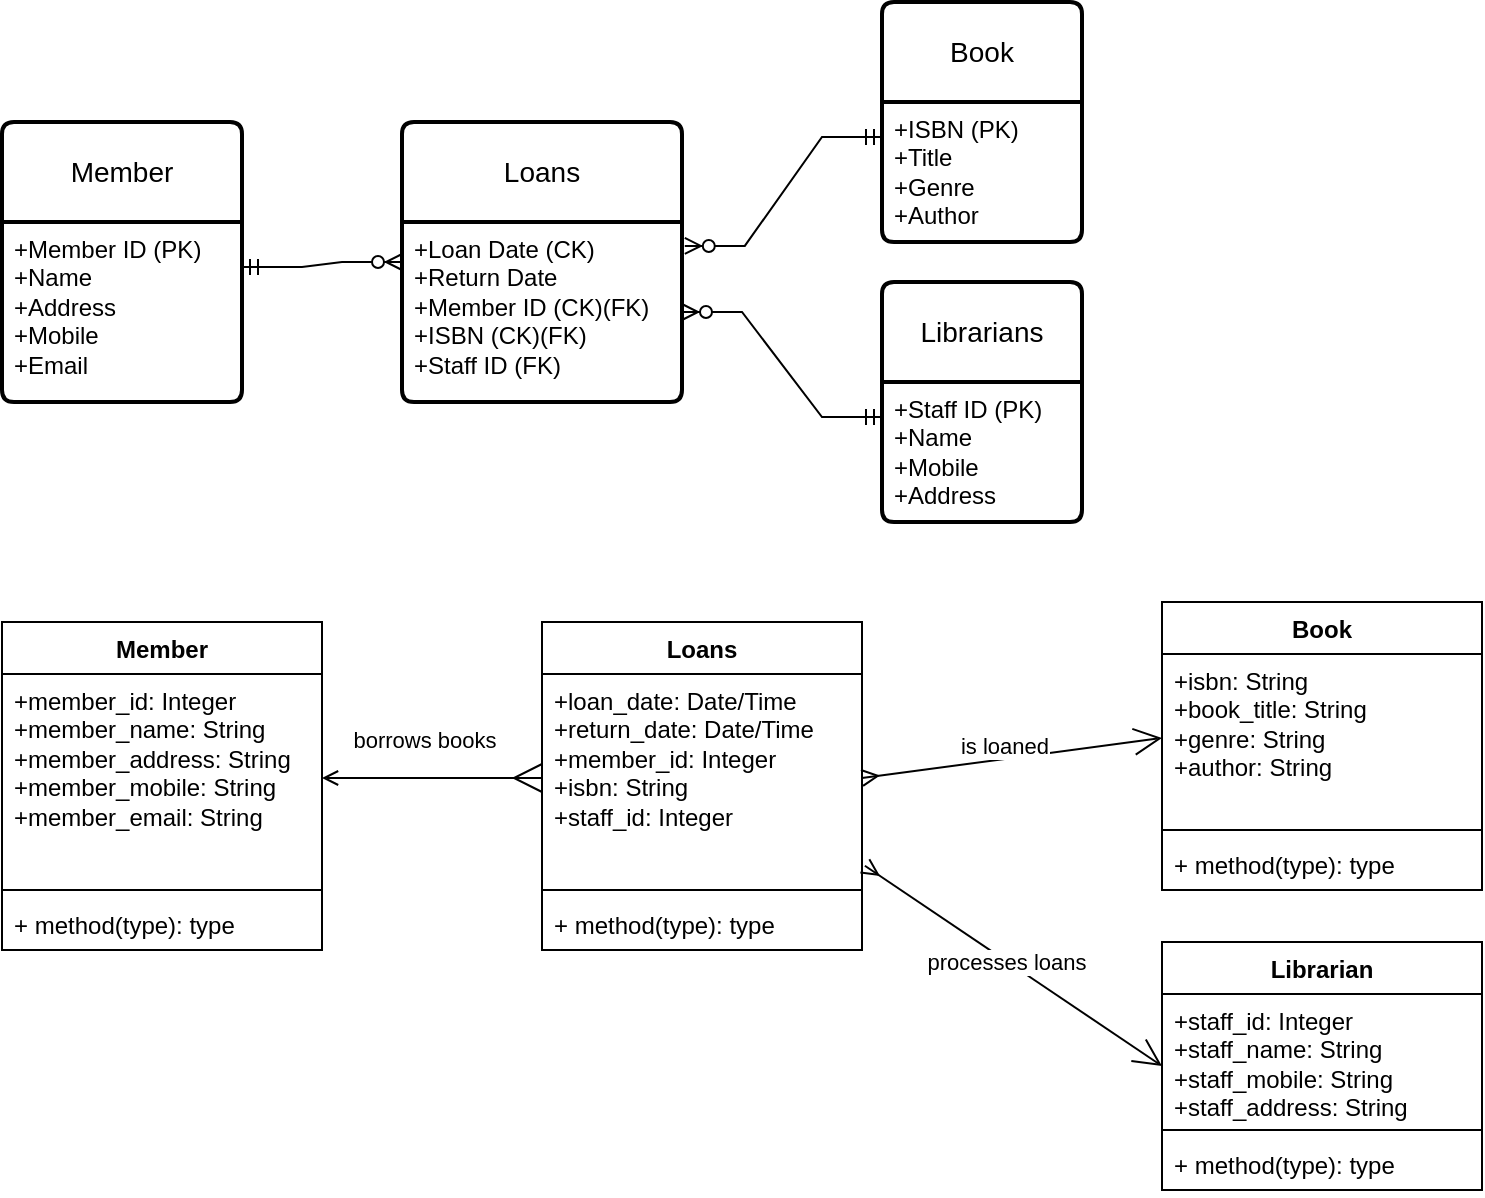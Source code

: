 <mxfile version="24.4.9" type="github">
  <diagram name="Page-1" id="GdCb9U8O7wZpwN62sQ-e">
    <mxGraphModel dx="954" dy="618" grid="1" gridSize="10" guides="1" tooltips="1" connect="1" arrows="1" fold="1" page="1" pageScale="1" pageWidth="850" pageHeight="1100" math="0" shadow="0">
      <root>
        <mxCell id="0" />
        <mxCell id="1" parent="0" />
        <mxCell id="bn6MlCVHY6HRNkUqiRWb-6" value="Book" style="swimlane;childLayout=stackLayout;horizontal=1;startSize=50;horizontalStack=0;rounded=1;fontSize=14;fontStyle=0;strokeWidth=2;resizeParent=0;resizeLast=1;shadow=0;dashed=0;align=center;arcSize=4;whiteSpace=wrap;html=1;" vertex="1" parent="1">
          <mxGeometry x="460" y="290" width="100" height="120" as="geometry" />
        </mxCell>
        <mxCell id="bn6MlCVHY6HRNkUqiRWb-7" value="+ISBN (PK)&lt;br&gt;+Title&lt;br&gt;+Genre&lt;div&gt;+Author&lt;/div&gt;" style="align=left;strokeColor=none;fillColor=none;spacingLeft=4;fontSize=12;verticalAlign=top;resizable=0;rotatable=0;part=1;html=1;" vertex="1" parent="bn6MlCVHY6HRNkUqiRWb-6">
          <mxGeometry y="50" width="100" height="70" as="geometry" />
        </mxCell>
        <mxCell id="bn6MlCVHY6HRNkUqiRWb-8" value="Member" style="swimlane;childLayout=stackLayout;horizontal=1;startSize=50;horizontalStack=0;rounded=1;fontSize=14;fontStyle=0;strokeWidth=2;resizeParent=0;resizeLast=1;shadow=0;dashed=0;align=center;arcSize=4;whiteSpace=wrap;html=1;" vertex="1" parent="1">
          <mxGeometry x="20" y="350" width="120" height="140" as="geometry" />
        </mxCell>
        <mxCell id="bn6MlCVHY6HRNkUqiRWb-9" value="+Member ID (PK)&lt;br&gt;+Name&lt;br&gt;+Address&lt;div&gt;+Mobile&lt;/div&gt;&lt;div&gt;+Email&lt;/div&gt;" style="align=left;strokeColor=none;fillColor=none;spacingLeft=4;fontSize=12;verticalAlign=top;resizable=0;rotatable=0;part=1;html=1;" vertex="1" parent="bn6MlCVHY6HRNkUqiRWb-8">
          <mxGeometry y="50" width="120" height="90" as="geometry" />
        </mxCell>
        <mxCell id="bn6MlCVHY6HRNkUqiRWb-10" value="Loans" style="swimlane;childLayout=stackLayout;horizontal=1;startSize=50;horizontalStack=0;rounded=1;fontSize=14;fontStyle=0;strokeWidth=2;resizeParent=0;resizeLast=1;shadow=0;dashed=0;align=center;arcSize=4;whiteSpace=wrap;html=1;" vertex="1" parent="1">
          <mxGeometry x="220" y="350" width="140" height="140" as="geometry" />
        </mxCell>
        <mxCell id="bn6MlCVHY6HRNkUqiRWb-11" value="+Loan Date (CK)&lt;br&gt;+Return Date&lt;br&gt;+Member ID (CK)(FK)&lt;div&gt;+ISBN (CK)(FK)&lt;/div&gt;&lt;div&gt;+Staff ID (FK)&lt;/div&gt;" style="align=left;strokeColor=none;fillColor=none;spacingLeft=4;fontSize=12;verticalAlign=top;resizable=0;rotatable=0;part=1;html=1;" vertex="1" parent="bn6MlCVHY6HRNkUqiRWb-10">
          <mxGeometry y="50" width="140" height="90" as="geometry" />
        </mxCell>
        <mxCell id="bn6MlCVHY6HRNkUqiRWb-12" value="" style="edgeStyle=entityRelationEdgeStyle;fontSize=12;html=1;endArrow=ERzeroToMany;startArrow=ERmandOne;rounded=0;exitX=1;exitY=0.25;exitDx=0;exitDy=0;entryX=0;entryY=0.5;entryDx=0;entryDy=0;" edge="1" parent="1" source="bn6MlCVHY6HRNkUqiRWb-9" target="bn6MlCVHY6HRNkUqiRWb-10">
          <mxGeometry width="100" height="100" relative="1" as="geometry">
            <mxPoint x="250" y="480" as="sourcePoint" />
            <mxPoint x="350" y="380" as="targetPoint" />
          </mxGeometry>
        </mxCell>
        <mxCell id="bn6MlCVHY6HRNkUqiRWb-14" value="" style="edgeStyle=entityRelationEdgeStyle;fontSize=12;html=1;endArrow=ERzeroToMany;startArrow=ERmandOne;rounded=0;exitX=0;exitY=0.25;exitDx=0;exitDy=0;entryX=1.01;entryY=0.133;entryDx=0;entryDy=0;entryPerimeter=0;" edge="1" parent="1" source="bn6MlCVHY6HRNkUqiRWb-7" target="bn6MlCVHY6HRNkUqiRWb-11">
          <mxGeometry width="100" height="100" relative="1" as="geometry">
            <mxPoint x="310" y="310" as="sourcePoint" />
            <mxPoint x="370" y="472" as="targetPoint" />
          </mxGeometry>
        </mxCell>
        <mxCell id="bn6MlCVHY6HRNkUqiRWb-16" value="Librarians" style="swimlane;childLayout=stackLayout;horizontal=1;startSize=50;horizontalStack=0;rounded=1;fontSize=14;fontStyle=0;strokeWidth=2;resizeParent=0;resizeLast=1;shadow=0;dashed=0;align=center;arcSize=4;whiteSpace=wrap;html=1;" vertex="1" parent="1">
          <mxGeometry x="460" y="430" width="100" height="120" as="geometry" />
        </mxCell>
        <mxCell id="bn6MlCVHY6HRNkUqiRWb-17" value="+Staff ID (PK)&lt;div&gt;+Name&lt;/div&gt;&lt;div&gt;+Mobile&lt;/div&gt;&lt;div&gt;+Address&lt;/div&gt;" style="align=left;strokeColor=none;fillColor=none;spacingLeft=4;fontSize=12;verticalAlign=top;resizable=0;rotatable=0;part=1;html=1;" vertex="1" parent="bn6MlCVHY6HRNkUqiRWb-16">
          <mxGeometry y="50" width="100" height="70" as="geometry" />
        </mxCell>
        <mxCell id="bn6MlCVHY6HRNkUqiRWb-18" value="" style="edgeStyle=entityRelationEdgeStyle;fontSize=12;html=1;endArrow=ERzeroToMany;startArrow=ERmandOne;rounded=0;exitX=0;exitY=0.25;exitDx=0;exitDy=0;entryX=1;entryY=0.5;entryDx=0;entryDy=0;" edge="1" parent="1" source="bn6MlCVHY6HRNkUqiRWb-17" target="bn6MlCVHY6HRNkUqiRWb-11">
          <mxGeometry width="100" height="100" relative="1" as="geometry">
            <mxPoint x="400" y="338" as="sourcePoint" />
            <mxPoint x="331" y="503" as="targetPoint" />
          </mxGeometry>
        </mxCell>
        <mxCell id="bn6MlCVHY6HRNkUqiRWb-19" value="Member" style="swimlane;fontStyle=1;align=center;verticalAlign=top;childLayout=stackLayout;horizontal=1;startSize=26;horizontalStack=0;resizeParent=1;resizeParentMax=0;resizeLast=0;collapsible=1;marginBottom=0;whiteSpace=wrap;html=1;" vertex="1" parent="1">
          <mxGeometry x="20" y="600" width="160" height="164" as="geometry" />
        </mxCell>
        <mxCell id="bn6MlCVHY6HRNkUqiRWb-20" value="&lt;span style=&quot;text-wrap: nowrap;&quot;&gt;+member_id: Integer&lt;/span&gt;&lt;br style=&quot;text-wrap: nowrap;&quot;&gt;&lt;span style=&quot;text-wrap: nowrap;&quot;&gt;+member_name: String&lt;/span&gt;&lt;br style=&quot;text-wrap: nowrap;&quot;&gt;&lt;span style=&quot;text-wrap: nowrap;&quot;&gt;+member_address: String&lt;/span&gt;&lt;div style=&quot;text-wrap: nowrap;&quot;&gt;+member_mobile: String&lt;/div&gt;&lt;div style=&quot;text-wrap: nowrap;&quot;&gt;+member_email: String&lt;/div&gt;" style="text;strokeColor=none;fillColor=none;align=left;verticalAlign=top;spacingLeft=4;spacingRight=4;overflow=hidden;rotatable=0;points=[[0,0.5],[1,0.5]];portConstraint=eastwest;whiteSpace=wrap;html=1;" vertex="1" parent="bn6MlCVHY6HRNkUqiRWb-19">
          <mxGeometry y="26" width="160" height="104" as="geometry" />
        </mxCell>
        <mxCell id="bn6MlCVHY6HRNkUqiRWb-21" value="" style="line;strokeWidth=1;fillColor=none;align=left;verticalAlign=middle;spacingTop=-1;spacingLeft=3;spacingRight=3;rotatable=0;labelPosition=right;points=[];portConstraint=eastwest;strokeColor=inherit;" vertex="1" parent="bn6MlCVHY6HRNkUqiRWb-19">
          <mxGeometry y="130" width="160" height="8" as="geometry" />
        </mxCell>
        <mxCell id="bn6MlCVHY6HRNkUqiRWb-22" value="+ method(type): type" style="text;strokeColor=none;fillColor=none;align=left;verticalAlign=top;spacingLeft=4;spacingRight=4;overflow=hidden;rotatable=0;points=[[0,0.5],[1,0.5]];portConstraint=eastwest;whiteSpace=wrap;html=1;" vertex="1" parent="bn6MlCVHY6HRNkUqiRWb-19">
          <mxGeometry y="138" width="160" height="26" as="geometry" />
        </mxCell>
        <mxCell id="bn6MlCVHY6HRNkUqiRWb-27" value="Loans" style="swimlane;fontStyle=1;align=center;verticalAlign=top;childLayout=stackLayout;horizontal=1;startSize=26;horizontalStack=0;resizeParent=1;resizeParentMax=0;resizeLast=0;collapsible=1;marginBottom=0;whiteSpace=wrap;html=1;" vertex="1" parent="1">
          <mxGeometry x="290" y="600" width="160" height="164" as="geometry" />
        </mxCell>
        <mxCell id="bn6MlCVHY6HRNkUqiRWb-28" value="&lt;span style=&quot;text-wrap: nowrap;&quot;&gt;+loan_date: Date/Time&lt;/span&gt;&lt;br style=&quot;text-wrap: nowrap;&quot;&gt;&lt;span style=&quot;text-wrap: nowrap;&quot;&gt;+return_date: Date/Time&lt;/span&gt;&lt;br style=&quot;text-wrap: nowrap;&quot;&gt;&lt;span style=&quot;text-wrap: nowrap;&quot;&gt;+member_id: Integer&lt;/span&gt;&lt;div style=&quot;text-wrap: nowrap;&quot;&gt;+isbn: String&lt;/div&gt;&lt;div style=&quot;text-wrap: nowrap;&quot;&gt;+staff_id: Integer&lt;/div&gt;" style="text;strokeColor=none;fillColor=none;align=left;verticalAlign=top;spacingLeft=4;spacingRight=4;overflow=hidden;rotatable=0;points=[[0,0.5],[1,0.5]];portConstraint=eastwest;whiteSpace=wrap;html=1;" vertex="1" parent="bn6MlCVHY6HRNkUqiRWb-27">
          <mxGeometry y="26" width="160" height="104" as="geometry" />
        </mxCell>
        <mxCell id="bn6MlCVHY6HRNkUqiRWb-29" value="" style="line;strokeWidth=1;fillColor=none;align=left;verticalAlign=middle;spacingTop=-1;spacingLeft=3;spacingRight=3;rotatable=0;labelPosition=right;points=[];portConstraint=eastwest;strokeColor=inherit;" vertex="1" parent="bn6MlCVHY6HRNkUqiRWb-27">
          <mxGeometry y="130" width="160" height="8" as="geometry" />
        </mxCell>
        <mxCell id="bn6MlCVHY6HRNkUqiRWb-30" value="+ method(type): type" style="text;strokeColor=none;fillColor=none;align=left;verticalAlign=top;spacingLeft=4;spacingRight=4;overflow=hidden;rotatable=0;points=[[0,0.5],[1,0.5]];portConstraint=eastwest;whiteSpace=wrap;html=1;" vertex="1" parent="bn6MlCVHY6HRNkUqiRWb-27">
          <mxGeometry y="138" width="160" height="26" as="geometry" />
        </mxCell>
        <mxCell id="bn6MlCVHY6HRNkUqiRWb-31" value="Book" style="swimlane;fontStyle=1;align=center;verticalAlign=top;childLayout=stackLayout;horizontal=1;startSize=26;horizontalStack=0;resizeParent=1;resizeParentMax=0;resizeLast=0;collapsible=1;marginBottom=0;whiteSpace=wrap;html=1;" vertex="1" parent="1">
          <mxGeometry x="600" y="590" width="160" height="144" as="geometry" />
        </mxCell>
        <mxCell id="bn6MlCVHY6HRNkUqiRWb-32" value="&lt;span style=&quot;text-wrap: nowrap;&quot;&gt;+isbn: String&lt;/span&gt;&lt;div&gt;&lt;span style=&quot;text-wrap: nowrap;&quot;&gt;+book_title: String&lt;/span&gt;&lt;br style=&quot;text-wrap: nowrap;&quot;&gt;&lt;span style=&quot;text-wrap: nowrap;&quot;&gt;+genre: String&lt;/span&gt;&lt;div style=&quot;text-wrap: nowrap;&quot;&gt;+author: String&lt;/div&gt;&lt;/div&gt;" style="text;strokeColor=none;fillColor=none;align=left;verticalAlign=top;spacingLeft=4;spacingRight=4;overflow=hidden;rotatable=0;points=[[0,0.5],[1,0.5]];portConstraint=eastwest;whiteSpace=wrap;html=1;" vertex="1" parent="bn6MlCVHY6HRNkUqiRWb-31">
          <mxGeometry y="26" width="160" height="84" as="geometry" />
        </mxCell>
        <mxCell id="bn6MlCVHY6HRNkUqiRWb-33" value="" style="line;strokeWidth=1;fillColor=none;align=left;verticalAlign=middle;spacingTop=-1;spacingLeft=3;spacingRight=3;rotatable=0;labelPosition=right;points=[];portConstraint=eastwest;strokeColor=inherit;" vertex="1" parent="bn6MlCVHY6HRNkUqiRWb-31">
          <mxGeometry y="110" width="160" height="8" as="geometry" />
        </mxCell>
        <mxCell id="bn6MlCVHY6HRNkUqiRWb-34" value="+ method(type): type" style="text;strokeColor=none;fillColor=none;align=left;verticalAlign=top;spacingLeft=4;spacingRight=4;overflow=hidden;rotatable=0;points=[[0,0.5],[1,0.5]];portConstraint=eastwest;whiteSpace=wrap;html=1;" vertex="1" parent="bn6MlCVHY6HRNkUqiRWb-31">
          <mxGeometry y="118" width="160" height="26" as="geometry" />
        </mxCell>
        <mxCell id="bn6MlCVHY6HRNkUqiRWb-35" value="Librarian" style="swimlane;fontStyle=1;align=center;verticalAlign=top;childLayout=stackLayout;horizontal=1;startSize=26;horizontalStack=0;resizeParent=1;resizeParentMax=0;resizeLast=0;collapsible=1;marginBottom=0;whiteSpace=wrap;html=1;" vertex="1" parent="1">
          <mxGeometry x="600" y="760" width="160" height="124" as="geometry" />
        </mxCell>
        <mxCell id="bn6MlCVHY6HRNkUqiRWb-36" value="&lt;span style=&quot;text-wrap: nowrap;&quot;&gt;+staff_id: Integer&lt;/span&gt;&lt;div style=&quot;text-wrap: nowrap;&quot;&gt;+staff_name: String&lt;/div&gt;&lt;div style=&quot;text-wrap: nowrap;&quot;&gt;+staff_mobile: String&lt;/div&gt;&lt;div style=&quot;text-wrap: nowrap;&quot;&gt;+staff_address: String&lt;/div&gt;" style="text;strokeColor=none;fillColor=none;align=left;verticalAlign=top;spacingLeft=4;spacingRight=4;overflow=hidden;rotatable=0;points=[[0,0.5],[1,0.5]];portConstraint=eastwest;whiteSpace=wrap;html=1;" vertex="1" parent="bn6MlCVHY6HRNkUqiRWb-35">
          <mxGeometry y="26" width="160" height="64" as="geometry" />
        </mxCell>
        <mxCell id="bn6MlCVHY6HRNkUqiRWb-37" value="" style="line;strokeWidth=1;fillColor=none;align=left;verticalAlign=middle;spacingTop=-1;spacingLeft=3;spacingRight=3;rotatable=0;labelPosition=right;points=[];portConstraint=eastwest;strokeColor=inherit;" vertex="1" parent="bn6MlCVHY6HRNkUqiRWb-35">
          <mxGeometry y="90" width="160" height="8" as="geometry" />
        </mxCell>
        <mxCell id="bn6MlCVHY6HRNkUqiRWb-38" value="+ method(type): type" style="text;strokeColor=none;fillColor=none;align=left;verticalAlign=top;spacingLeft=4;spacingRight=4;overflow=hidden;rotatable=0;points=[[0,0.5],[1,0.5]];portConstraint=eastwest;whiteSpace=wrap;html=1;" vertex="1" parent="bn6MlCVHY6HRNkUqiRWb-35">
          <mxGeometry y="98" width="160" height="26" as="geometry" />
        </mxCell>
        <mxCell id="bn6MlCVHY6HRNkUqiRWb-39" value="" style="endArrow=open;endFill=0;endSize=12;html=1;rounded=0;entryX=0;entryY=0.5;entryDx=0;entryDy=0;exitX=1;exitY=0.5;exitDx=0;exitDy=0;startArrow=ERmany;startFill=0;" edge="1" parent="1" source="bn6MlCVHY6HRNkUqiRWb-28" target="bn6MlCVHY6HRNkUqiRWb-32">
          <mxGeometry width="160" relative="1" as="geometry">
            <mxPoint x="390" y="580" as="sourcePoint" />
            <mxPoint x="550" y="580" as="targetPoint" />
          </mxGeometry>
        </mxCell>
        <mxCell id="bn6MlCVHY6HRNkUqiRWb-40" value="is loaned" style="edgeLabel;html=1;align=center;verticalAlign=middle;resizable=0;points=[];" vertex="1" connectable="0" parent="bn6MlCVHY6HRNkUqiRWb-39">
          <mxGeometry x="0.074" y="1" relative="1" as="geometry">
            <mxPoint x="-10" y="-4" as="offset" />
          </mxGeometry>
        </mxCell>
        <mxCell id="bn6MlCVHY6HRNkUqiRWb-41" value="" style="endArrow=ERmany;endFill=0;endSize=12;html=1;rounded=0;entryX=0;entryY=0.5;entryDx=0;entryDy=0;startArrow=open;startFill=0;" edge="1" parent="1" target="bn6MlCVHY6HRNkUqiRWb-28">
          <mxGeometry width="160" relative="1" as="geometry">
            <mxPoint x="180" y="678" as="sourcePoint" />
            <mxPoint x="550" y="580" as="targetPoint" />
          </mxGeometry>
        </mxCell>
        <mxCell id="bn6MlCVHY6HRNkUqiRWb-42" value="borrows books" style="edgeLabel;html=1;align=center;verticalAlign=middle;resizable=0;points=[];" vertex="1" connectable="0" parent="bn6MlCVHY6HRNkUqiRWb-41">
          <mxGeometry x="-0.195" y="1" relative="1" as="geometry">
            <mxPoint x="6" y="-18" as="offset" />
          </mxGeometry>
        </mxCell>
        <mxCell id="bn6MlCVHY6HRNkUqiRWb-43" value="" style="endArrow=open;endFill=1;endSize=12;html=1;rounded=0;entryX=0;entryY=0.5;entryDx=0;entryDy=0;exitX=1.009;exitY=0.922;exitDx=0;exitDy=0;startArrow=ERmany;startFill=0;exitPerimeter=0;" edge="1" parent="1" source="bn6MlCVHY6HRNkUqiRWb-28" target="bn6MlCVHY6HRNkUqiRWb-35">
          <mxGeometry width="160" relative="1" as="geometry">
            <mxPoint x="453" y="700" as="sourcePoint" />
            <mxPoint x="550" y="580" as="targetPoint" />
          </mxGeometry>
        </mxCell>
        <mxCell id="bn6MlCVHY6HRNkUqiRWb-44" value="processes loans" style="edgeLabel;html=1;align=center;verticalAlign=middle;resizable=0;points=[];" vertex="1" connectable="0" parent="bn6MlCVHY6HRNkUqiRWb-43">
          <mxGeometry x="-0.052" y="-1" relative="1" as="geometry">
            <mxPoint as="offset" />
          </mxGeometry>
        </mxCell>
      </root>
    </mxGraphModel>
  </diagram>
</mxfile>
